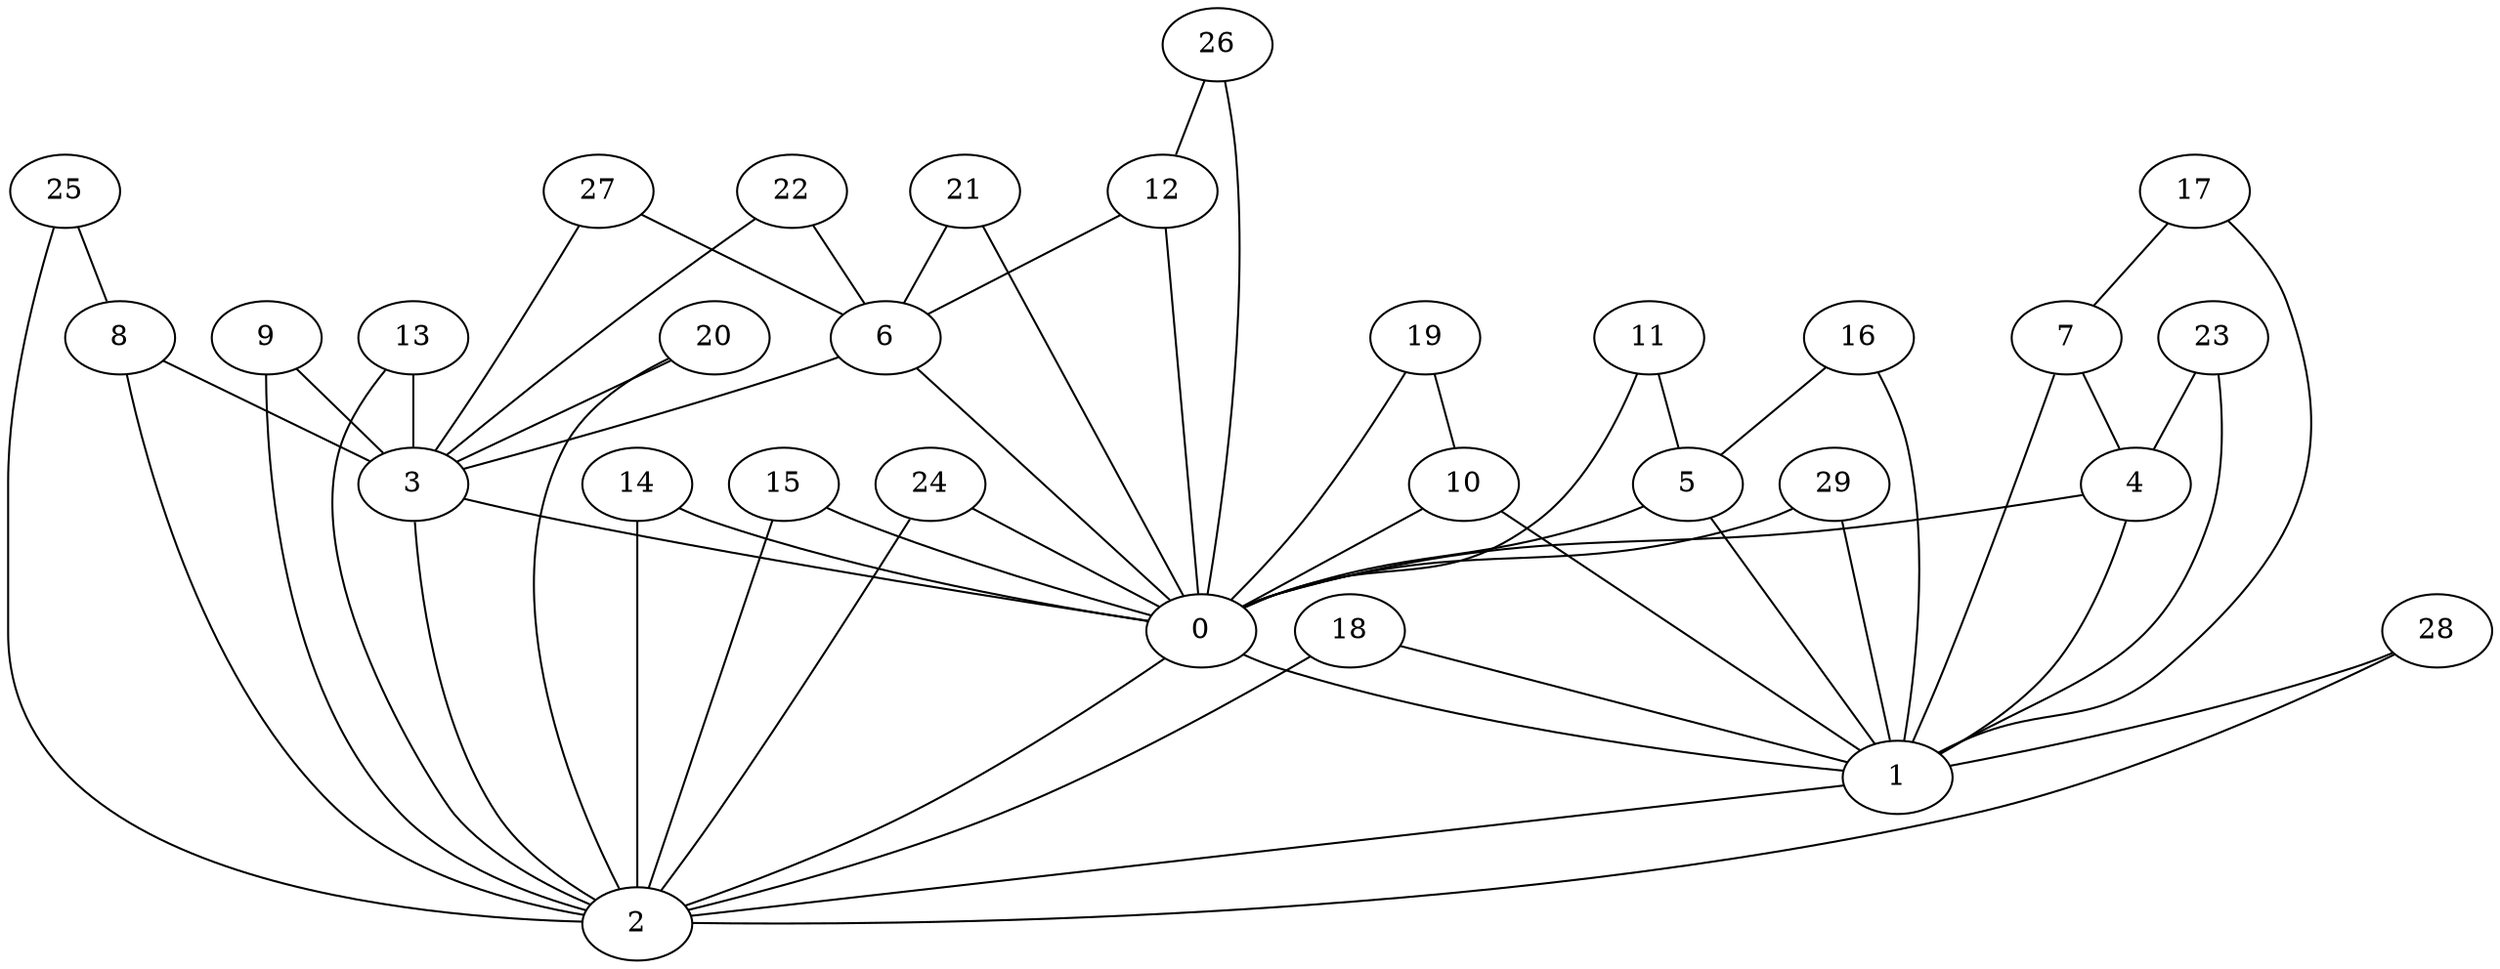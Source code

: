 graph DorogovtsevMendes30 {
0 -- 1;
1 -- 2;
2 -- 0;
3 -- 2;
3 -- 0;
4 -- 0;
4 -- 1;
5 -- 0;
5 -- 1;
6 -- 3;
6 -- 0;
7 -- 4;
7 -- 1;
8 -- 3;
8 -- 2;
9 -- 3;
9 -- 2;
10 -- 0;
10 -- 1;
11 -- 5;
11 -- 0;
12 -- 6;
12 -- 0;
13 -- 3;
13 -- 2;
14 -- 2;
14 -- 0;
15 -- 2;
15 -- 0;
16 -- 5;
16 -- 1;
17 -- 7;
17 -- 1;
18 -- 1;
18 -- 2;
19 -- 10;
19 -- 0;
20 -- 3;
20 -- 2;
21 -- 6;
21 -- 0;
22 -- 6;
22 -- 3;
23 -- 4;
23 -- 1;
24 -- 2;
24 -- 0;
25 -- 8;
25 -- 2;
26 -- 12;
26 -- 0;
27 -- 6;
27 -- 3;
28 -- 1;
28 -- 2;
29 -- 0;
29 -- 1;
}
